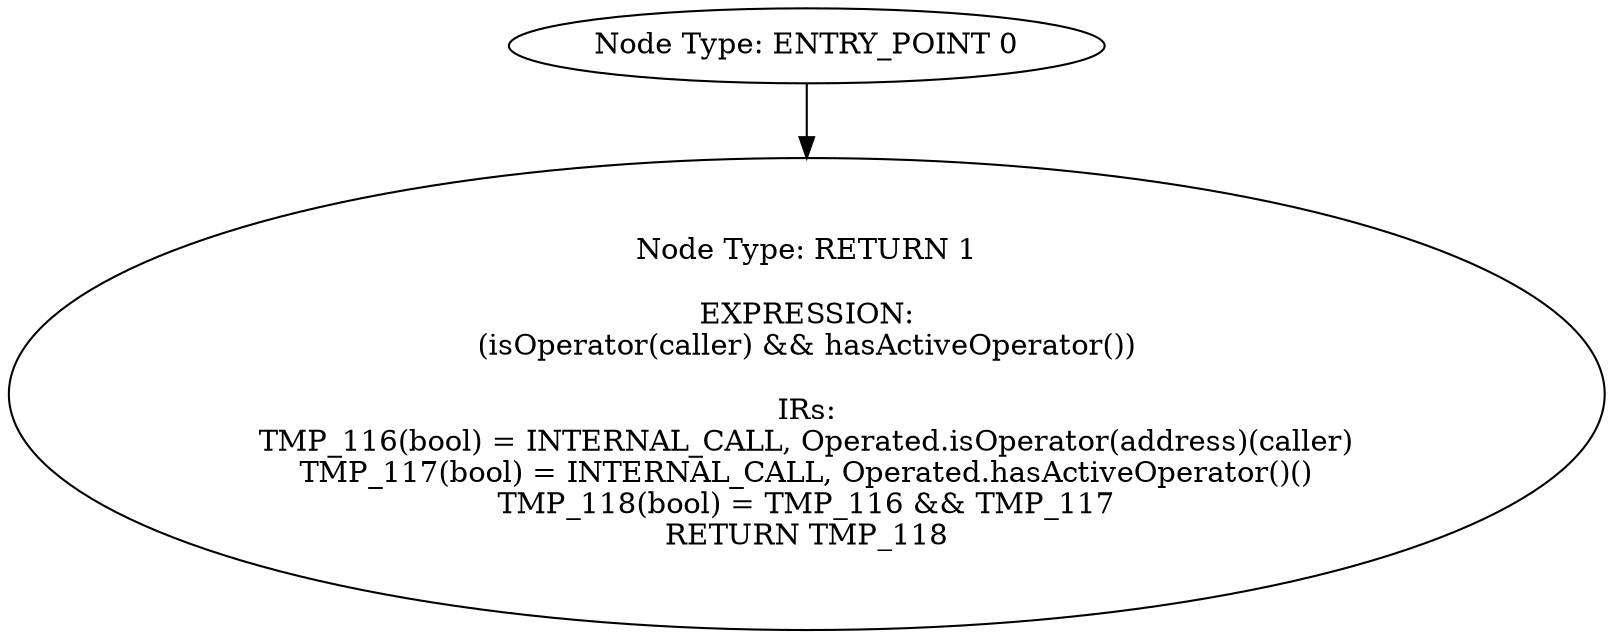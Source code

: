 digraph{
0[label="Node Type: ENTRY_POINT 0
"];
0->1;
1[label="Node Type: RETURN 1

EXPRESSION:
(isOperator(caller) && hasActiveOperator())

IRs:
TMP_116(bool) = INTERNAL_CALL, Operated.isOperator(address)(caller)
TMP_117(bool) = INTERNAL_CALL, Operated.hasActiveOperator()()
TMP_118(bool) = TMP_116 && TMP_117
RETURN TMP_118"];
}
